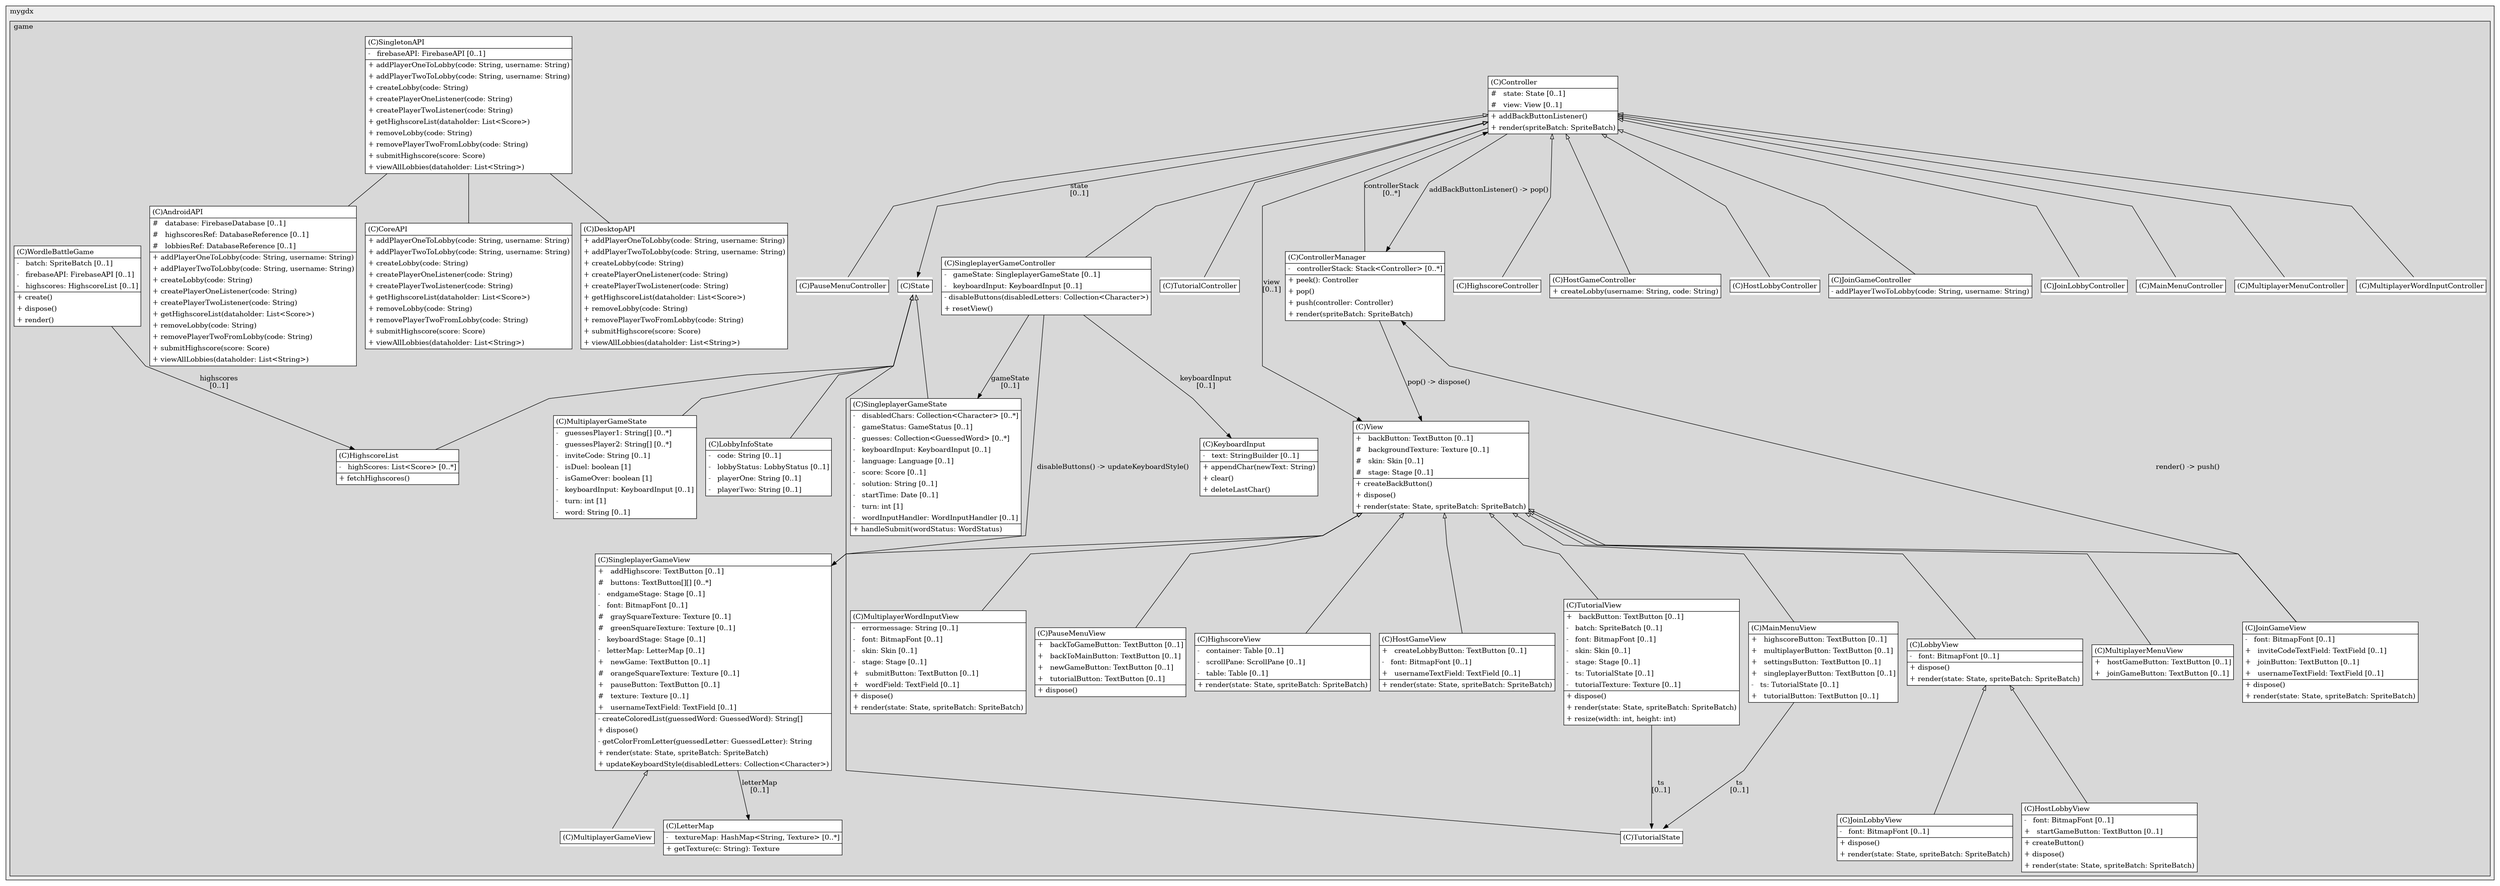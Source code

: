 @startuml

/' diagram meta data start
config=StructureConfiguration;
{
  "projectClassification": {
    "searchMode": "OpenProject", // OpenProject, AllProjects
    "includedProjects": "",
    "pathEndKeywords": "*.impl",
    "isClientPath": "",
    "isClientName": "",
    "isTestPath": "",
    "isTestName": "",
    "isMappingPath": "",
    "isMappingName": "",
    "isDataAccessPath": "",
    "isDataAccessName": "",
    "isDataStructurePath": "",
    "isDataStructureName": "",
    "isInterfaceStructuresPath": "",
    "isInterfaceStructuresName": "",
    "isEntryPointPath": "",
    "isEntryPointName": "",
    "treatFinalFieldsAsMandatory": false
  },
  "graphRestriction": {
    "classPackageExcludeFilter": "",
    "classPackageIncludeFilter": "",
    "classNameExcludeFilter": "",
    "classNameIncludeFilter": "",
    "methodNameExcludeFilter": "",
    "methodNameIncludeFilter": "",
    "removeByInheritance": "", // inheritance/annotation based filtering is done in a second step
    "removeByAnnotation": "",
    "removeByClassPackage": "", // cleanup the graph after inheritance/annotation based filtering is done
    "removeByClassName": "",
    "cutMappings": false,
    "cutEnum": true,
    "cutTests": true,
    "cutClient": true,
    "cutDataAccess": false,
    "cutInterfaceStructures": false,
    "cutDataStructures": false,
    "cutGetterAndSetter": true,
    "cutConstructors": true
  },
  "graphTraversal": {
    "forwardDepth": 6,
    "backwardDepth": 6,
    "classPackageExcludeFilter": "",
    "classPackageIncludeFilter": "",
    "classNameExcludeFilter": "",
    "classNameIncludeFilter": "",
    "methodNameExcludeFilter": "",
    "methodNameIncludeFilter": "",
    "hideMappings": false,
    "hideDataStructures": false,
    "hidePrivateMethods": true,
    "hideInterfaceCalls": true, // indirection: implementation -> interface (is hidden) -> implementation
    "onlyShowApplicationEntryPoints": false, // root node is included
    "useMethodCallsForStructureDiagram": "ForwardOnly" // ForwardOnly, BothDirections, No
  },
  "details": {
    "aggregation": "GroupByClass", // ByClass, GroupByClass, None
    "showClassGenericTypes": true,
    "showMethods": true,
    "showMethodParameterNames": true,
    "showMethodParameterTypes": true,
    "showMethodReturnType": true,
    "showPackageLevels": 2,
    "showDetailedClassStructure": true
  },
  "rootClass": "com.mygdx.game.WordleBattleGame",
  "extensionCallbackMethod": "" // qualified.class.name#methodName - signature: public static String method(String)
}
diagram meta data end '/



digraph g {
    rankdir="TB"
    splines=polyline
    

'nodes 
subgraph cluster_104370703 { 
   	label=mygdx
	labeljust=l
	fillcolor="#ececec"
	style=filled
   
   subgraph cluster_1554244721 { 
   	label=game
	labeljust=l
	fillcolor="#d8d8d8"
	style=filled
   
   AndroidAPI670316286[
	label=<<TABLE BORDER="1" CELLBORDER="0" CELLPADDING="4" CELLSPACING="0">
<TR><TD ALIGN="LEFT" >(C)AndroidAPI</TD></TR>
<HR/>
<TR><TD ALIGN="LEFT" >#   database: FirebaseDatabase [0..1]</TD></TR>
<TR><TD ALIGN="LEFT" >#   highscoresRef: DatabaseReference [0..1]</TD></TR>
<TR><TD ALIGN="LEFT" >#   lobbiesRef: DatabaseReference [0..1]</TD></TR>
<HR/>
<TR><TD ALIGN="LEFT" >+ addPlayerOneToLobby(code: String, username: String)</TD></TR>
<TR><TD ALIGN="LEFT" >+ addPlayerTwoToLobby(code: String, username: String)</TD></TR>
<TR><TD ALIGN="LEFT" >+ createLobby(code: String)</TD></TR>
<TR><TD ALIGN="LEFT" >+ createPlayerOneListener(code: String)</TD></TR>
<TR><TD ALIGN="LEFT" >+ createPlayerTwoListener(code: String)</TD></TR>
<TR><TD ALIGN="LEFT" >+ getHighscoreList(dataholder: List&lt;Score&gt;)</TD></TR>
<TR><TD ALIGN="LEFT" >+ removeLobby(code: String)</TD></TR>
<TR><TD ALIGN="LEFT" >+ removePlayerTwoFromLobby(code: String)</TD></TR>
<TR><TD ALIGN="LEFT" >+ submitHighscore(score: Score)</TD></TR>
<TR><TD ALIGN="LEFT" >+ viewAllLobbies(dataholder: List&lt;String&gt;)</TD></TR>
</TABLE>>
	style=filled
	margin=0
	shape=plaintext
	fillcolor="#FFFFFF"
];

Controller432447628[
	label=<<TABLE BORDER="1" CELLBORDER="0" CELLPADDING="4" CELLSPACING="0">
<TR><TD ALIGN="LEFT" >(C)Controller</TD></TR>
<HR/>
<TR><TD ALIGN="LEFT" >#   state: State [0..1]</TD></TR>
<TR><TD ALIGN="LEFT" >#   view: View [0..1]</TD></TR>
<HR/>
<TR><TD ALIGN="LEFT" >+ addBackButtonListener()</TD></TR>
<TR><TD ALIGN="LEFT" >+ render(spriteBatch: SpriteBatch)</TD></TR>
</TABLE>>
	style=filled
	margin=0
	shape=plaintext
	fillcolor="#FFFFFF"
];

ControllerManager432447628[
	label=<<TABLE BORDER="1" CELLBORDER="0" CELLPADDING="4" CELLSPACING="0">
<TR><TD ALIGN="LEFT" >(C)ControllerManager</TD></TR>
<HR/>
<TR><TD ALIGN="LEFT" >-   controllerStack: Stack&lt;Controller&gt; [0..*]</TD></TR>
<HR/>
<TR><TD ALIGN="LEFT" >+ peek(): Controller</TD></TR>
<TR><TD ALIGN="LEFT" >+ pop()</TD></TR>
<TR><TD ALIGN="LEFT" >+ push(controller: Controller)</TD></TR>
<TR><TD ALIGN="LEFT" >+ render(spriteBatch: SpriteBatch)</TD></TR>
</TABLE>>
	style=filled
	margin=0
	shape=plaintext
	fillcolor="#FFFFFF"
];

CoreAPI1030395847[
	label=<<TABLE BORDER="1" CELLBORDER="0" CELLPADDING="4" CELLSPACING="0">
<TR><TD ALIGN="LEFT" >(C)CoreAPI</TD></TR>
<HR/>
<TR><TD ALIGN="LEFT" >+ addPlayerOneToLobby(code: String, username: String)</TD></TR>
<TR><TD ALIGN="LEFT" >+ addPlayerTwoToLobby(code: String, username: String)</TD></TR>
<TR><TD ALIGN="LEFT" >+ createLobby(code: String)</TD></TR>
<TR><TD ALIGN="LEFT" >+ createPlayerOneListener(code: String)</TD></TR>
<TR><TD ALIGN="LEFT" >+ createPlayerTwoListener(code: String)</TD></TR>
<TR><TD ALIGN="LEFT" >+ getHighscoreList(dataholder: List&lt;Score&gt;)</TD></TR>
<TR><TD ALIGN="LEFT" >+ removeLobby(code: String)</TD></TR>
<TR><TD ALIGN="LEFT" >+ removePlayerTwoFromLobby(code: String)</TD></TR>
<TR><TD ALIGN="LEFT" >+ submitHighscore(score: Score)</TD></TR>
<TR><TD ALIGN="LEFT" >+ viewAllLobbies(dataholder: List&lt;String&gt;)</TD></TR>
</TABLE>>
	style=filled
	margin=0
	shape=plaintext
	fillcolor="#FFFFFF"
];

DesktopAPI670316286[
	label=<<TABLE BORDER="1" CELLBORDER="0" CELLPADDING="4" CELLSPACING="0">
<TR><TD ALIGN="LEFT" >(C)DesktopAPI</TD></TR>
<HR/>
<TR><TD ALIGN="LEFT" >+ addPlayerOneToLobby(code: String, username: String)</TD></TR>
<TR><TD ALIGN="LEFT" >+ addPlayerTwoToLobby(code: String, username: String)</TD></TR>
<TR><TD ALIGN="LEFT" >+ createLobby(code: String)</TD></TR>
<TR><TD ALIGN="LEFT" >+ createPlayerOneListener(code: String)</TD></TR>
<TR><TD ALIGN="LEFT" >+ createPlayerTwoListener(code: String)</TD></TR>
<TR><TD ALIGN="LEFT" >+ getHighscoreList(dataholder: List&lt;Score&gt;)</TD></TR>
<TR><TD ALIGN="LEFT" >+ removeLobby(code: String)</TD></TR>
<TR><TD ALIGN="LEFT" >+ removePlayerTwoFromLobby(code: String)</TD></TR>
<TR><TD ALIGN="LEFT" >+ submitHighscore(score: Score)</TD></TR>
<TR><TD ALIGN="LEFT" >+ viewAllLobbies(dataholder: List&lt;String&gt;)</TD></TR>
</TABLE>>
	style=filled
	margin=0
	shape=plaintext
	fillcolor="#FFFFFF"
];

HighscoreController432447628[
	label=<<TABLE BORDER="1" CELLBORDER="0" CELLPADDING="4" CELLSPACING="0">
<TR><TD ALIGN="LEFT" >(C)HighscoreController</TD></TR>
</TABLE>>
	style=filled
	margin=0
	shape=plaintext
	fillcolor="#FFFFFF"
];

HighscoreList416751291[
	label=<<TABLE BORDER="1" CELLBORDER="0" CELLPADDING="4" CELLSPACING="0">
<TR><TD ALIGN="LEFT" >(C)HighscoreList</TD></TR>
<HR/>
<TR><TD ALIGN="LEFT" >-   highScores: List&lt;Score&gt; [0..*]</TD></TR>
<HR/>
<TR><TD ALIGN="LEFT" >+ fetchHighscores()</TD></TR>
</TABLE>>
	style=filled
	margin=0
	shape=plaintext
	fillcolor="#FFFFFF"
];

HighscoreView1972638827[
	label=<<TABLE BORDER="1" CELLBORDER="0" CELLPADDING="4" CELLSPACING="0">
<TR><TD ALIGN="LEFT" >(C)HighscoreView</TD></TR>
<HR/>
<TR><TD ALIGN="LEFT" >-   container: Table [0..1]</TD></TR>
<TR><TD ALIGN="LEFT" >-   scrollPane: ScrollPane [0..1]</TD></TR>
<TR><TD ALIGN="LEFT" >-   table: Table [0..1]</TD></TR>
<HR/>
<TR><TD ALIGN="LEFT" >+ render(state: State, spriteBatch: SpriteBatch)</TD></TR>
</TABLE>>
	style=filled
	margin=0
	shape=plaintext
	fillcolor="#FFFFFF"
];

HostGameController2012137208[
	label=<<TABLE BORDER="1" CELLBORDER="0" CELLPADDING="4" CELLSPACING="0">
<TR><TD ALIGN="LEFT" >(C)HostGameController</TD></TR>
<HR/>
<TR><TD ALIGN="LEFT" >+ createLobby(username: String, code: String)</TD></TR>
</TABLE>>
	style=filled
	margin=0
	shape=plaintext
	fillcolor="#FFFFFF"
];

HostGameView560542591[
	label=<<TABLE BORDER="1" CELLBORDER="0" CELLPADDING="4" CELLSPACING="0">
<TR><TD ALIGN="LEFT" >(C)HostGameView</TD></TR>
<HR/>
<TR><TD ALIGN="LEFT" >+   createLobbyButton: TextButton [0..1]</TD></TR>
<TR><TD ALIGN="LEFT" >-   font: BitmapFont [0..1]</TD></TR>
<TR><TD ALIGN="LEFT" >+   usernameTextField: TextField [0..1]</TD></TR>
<HR/>
<TR><TD ALIGN="LEFT" >+ render(state: State, spriteBatch: SpriteBatch)</TD></TR>
</TABLE>>
	style=filled
	margin=0
	shape=plaintext
	fillcolor="#FFFFFF"
];

HostLobbyController2012137208[
	label=<<TABLE BORDER="1" CELLBORDER="0" CELLPADDING="4" CELLSPACING="0">
<TR><TD ALIGN="LEFT" >(C)HostLobbyController</TD></TR>
</TABLE>>
	style=filled
	margin=0
	shape=plaintext
	fillcolor="#FFFFFF"
];

HostLobbyView560542591[
	label=<<TABLE BORDER="1" CELLBORDER="0" CELLPADDING="4" CELLSPACING="0">
<TR><TD ALIGN="LEFT" >(C)HostLobbyView</TD></TR>
<HR/>
<TR><TD ALIGN="LEFT" >-   font: BitmapFont [0..1]</TD></TR>
<TR><TD ALIGN="LEFT" >+   startGameButton: TextButton [0..1]</TD></TR>
<HR/>
<TR><TD ALIGN="LEFT" >+ createButton()</TD></TR>
<TR><TD ALIGN="LEFT" >+ dispose()</TD></TR>
<TR><TD ALIGN="LEFT" >+ render(state: State, spriteBatch: SpriteBatch)</TD></TR>
</TABLE>>
	style=filled
	margin=0
	shape=plaintext
	fillcolor="#FFFFFF"
];

JoinGameController2012137208[
	label=<<TABLE BORDER="1" CELLBORDER="0" CELLPADDING="4" CELLSPACING="0">
<TR><TD ALIGN="LEFT" >(C)JoinGameController</TD></TR>
<HR/>
<TR><TD ALIGN="LEFT" >- addPlayerTwoToLobby(code: String, username: String)</TD></TR>
</TABLE>>
	style=filled
	margin=0
	shape=plaintext
	fillcolor="#FFFFFF"
];

JoinGameView560542591[
	label=<<TABLE BORDER="1" CELLBORDER="0" CELLPADDING="4" CELLSPACING="0">
<TR><TD ALIGN="LEFT" >(C)JoinGameView</TD></TR>
<HR/>
<TR><TD ALIGN="LEFT" >-   font: BitmapFont [0..1]</TD></TR>
<TR><TD ALIGN="LEFT" >+   inviteCodeTextField: TextField [0..1]</TD></TR>
<TR><TD ALIGN="LEFT" >+   joinButton: TextButton [0..1]</TD></TR>
<TR><TD ALIGN="LEFT" >+   usernameTextField: TextField [0..1]</TD></TR>
<HR/>
<TR><TD ALIGN="LEFT" >+ dispose()</TD></TR>
<TR><TD ALIGN="LEFT" >+ render(state: State, spriteBatch: SpriteBatch)</TD></TR>
</TABLE>>
	style=filled
	margin=0
	shape=plaintext
	fillcolor="#FFFFFF"
];

JoinLobbyController2012137208[
	label=<<TABLE BORDER="1" CELLBORDER="0" CELLPADDING="4" CELLSPACING="0">
<TR><TD ALIGN="LEFT" >(C)JoinLobbyController</TD></TR>
</TABLE>>
	style=filled
	margin=0
	shape=plaintext
	fillcolor="#FFFFFF"
];

JoinLobbyView560542591[
	label=<<TABLE BORDER="1" CELLBORDER="0" CELLPADDING="4" CELLSPACING="0">
<TR><TD ALIGN="LEFT" >(C)JoinLobbyView</TD></TR>
<HR/>
<TR><TD ALIGN="LEFT" >-   font: BitmapFont [0..1]</TD></TR>
<HR/>
<TR><TD ALIGN="LEFT" >+ dispose()</TD></TR>
<TR><TD ALIGN="LEFT" >+ render(state: State, spriteBatch: SpriteBatch)</TD></TR>
</TABLE>>
	style=filled
	margin=0
	shape=plaintext
	fillcolor="#FFFFFF"
];

KeyboardInput1654971861[
	label=<<TABLE BORDER="1" CELLBORDER="0" CELLPADDING="4" CELLSPACING="0">
<TR><TD ALIGN="LEFT" >(C)KeyboardInput</TD></TR>
<HR/>
<TR><TD ALIGN="LEFT" >-   text: StringBuilder [0..1]</TD></TR>
<HR/>
<TR><TD ALIGN="LEFT" >+ appendChar(newText: String)</TD></TR>
<TR><TD ALIGN="LEFT" >+ clear()</TD></TR>
<TR><TD ALIGN="LEFT" >+ deleteLastChar()</TD></TR>
</TABLE>>
	style=filled
	margin=0
	shape=plaintext
	fillcolor="#FFFFFF"
];

LetterMap1146161228[
	label=<<TABLE BORDER="1" CELLBORDER="0" CELLPADDING="4" CELLSPACING="0">
<TR><TD ALIGN="LEFT" >(C)LetterMap</TD></TR>
<HR/>
<TR><TD ALIGN="LEFT" >-   textureMap: HashMap&lt;String, Texture&gt; [0..*]</TD></TR>
<HR/>
<TR><TD ALIGN="LEFT" >+ getTexture(c: String): Texture</TD></TR>
</TABLE>>
	style=filled
	margin=0
	shape=plaintext
	fillcolor="#FFFFFF"
];

LobbyInfoState653830333[
	label=<<TABLE BORDER="1" CELLBORDER="0" CELLPADDING="4" CELLSPACING="0">
<TR><TD ALIGN="LEFT" >(C)LobbyInfoState</TD></TR>
<HR/>
<TR><TD ALIGN="LEFT" >-   code: String [0..1]</TD></TR>
<TR><TD ALIGN="LEFT" >-   lobbyStatus: LobbyStatus [0..1]</TD></TR>
<TR><TD ALIGN="LEFT" >-   playerOne: String [0..1]</TD></TR>
<TR><TD ALIGN="LEFT" >-   playerTwo: String [0..1]</TD></TR>
</TABLE>>
	style=filled
	margin=0
	shape=plaintext
	fillcolor="#FFFFFF"
];

LobbyView560542591[
	label=<<TABLE BORDER="1" CELLBORDER="0" CELLPADDING="4" CELLSPACING="0">
<TR><TD ALIGN="LEFT" >(C)LobbyView</TD></TR>
<HR/>
<TR><TD ALIGN="LEFT" >-   font: BitmapFont [0..1]</TD></TR>
<HR/>
<TR><TD ALIGN="LEFT" >+ dispose()</TD></TR>
<TR><TD ALIGN="LEFT" >+ render(state: State, spriteBatch: SpriteBatch)</TD></TR>
</TABLE>>
	style=filled
	margin=0
	shape=plaintext
	fillcolor="#FFFFFF"
];

MainMenuController432447628[
	label=<<TABLE BORDER="1" CELLBORDER="0" CELLPADDING="4" CELLSPACING="0">
<TR><TD ALIGN="LEFT" >(C)MainMenuController</TD></TR>
</TABLE>>
	style=filled
	margin=0
	shape=plaintext
	fillcolor="#FFFFFF"
];

MainMenuView1972638827[
	label=<<TABLE BORDER="1" CELLBORDER="0" CELLPADDING="4" CELLSPACING="0">
<TR><TD ALIGN="LEFT" >(C)MainMenuView</TD></TR>
<HR/>
<TR><TD ALIGN="LEFT" >+   highscoreButton: TextButton [0..1]</TD></TR>
<TR><TD ALIGN="LEFT" >+   multiplayerButton: TextButton [0..1]</TD></TR>
<TR><TD ALIGN="LEFT" >+   settingsButton: TextButton [0..1]</TD></TR>
<TR><TD ALIGN="LEFT" >+   singleplayerButton: TextButton [0..1]</TD></TR>
<TR><TD ALIGN="LEFT" >-   ts: TutorialState [0..1]</TD></TR>
<TR><TD ALIGN="LEFT" >+   tutorialButton: TextButton [0..1]</TD></TR>
</TABLE>>
	style=filled
	margin=0
	shape=plaintext
	fillcolor="#FFFFFF"
];

MultiplayerGameState653830333[
	label=<<TABLE BORDER="1" CELLBORDER="0" CELLPADDING="4" CELLSPACING="0">
<TR><TD ALIGN="LEFT" >(C)MultiplayerGameState</TD></TR>
<HR/>
<TR><TD ALIGN="LEFT" >-   guessesPlayer1: String[] [0..*]</TD></TR>
<TR><TD ALIGN="LEFT" >-   guessesPlayer2: String[] [0..*]</TD></TR>
<TR><TD ALIGN="LEFT" >-   inviteCode: String [0..1]</TD></TR>
<TR><TD ALIGN="LEFT" >-   isDuel: boolean [1]</TD></TR>
<TR><TD ALIGN="LEFT" >-   isGameOver: boolean [1]</TD></TR>
<TR><TD ALIGN="LEFT" >-   keyboardInput: KeyboardInput [0..1]</TD></TR>
<TR><TD ALIGN="LEFT" >-   turn: int [1]</TD></TR>
<TR><TD ALIGN="LEFT" >-   word: String [0..1]</TD></TR>
</TABLE>>
	style=filled
	margin=0
	shape=plaintext
	fillcolor="#FFFFFF"
];

MultiplayerGameView560542591[
	label=<<TABLE BORDER="1" CELLBORDER="0" CELLPADDING="4" CELLSPACING="0">
<TR><TD ALIGN="LEFT" >(C)MultiplayerGameView</TD></TR>
</TABLE>>
	style=filled
	margin=0
	shape=plaintext
	fillcolor="#FFFFFF"
];

MultiplayerMenuController2012137208[
	label=<<TABLE BORDER="1" CELLBORDER="0" CELLPADDING="4" CELLSPACING="0">
<TR><TD ALIGN="LEFT" >(C)MultiplayerMenuController</TD></TR>
</TABLE>>
	style=filled
	margin=0
	shape=plaintext
	fillcolor="#FFFFFF"
];

MultiplayerMenuView560542591[
	label=<<TABLE BORDER="1" CELLBORDER="0" CELLPADDING="4" CELLSPACING="0">
<TR><TD ALIGN="LEFT" >(C)MultiplayerMenuView</TD></TR>
<HR/>
<TR><TD ALIGN="LEFT" >+   hostGameButton: TextButton [0..1]</TD></TR>
<TR><TD ALIGN="LEFT" >+   joinGameButton: TextButton [0..1]</TD></TR>
</TABLE>>
	style=filled
	margin=0
	shape=plaintext
	fillcolor="#FFFFFF"
];

MultiplayerWordInputController2012137208[
	label=<<TABLE BORDER="1" CELLBORDER="0" CELLPADDING="4" CELLSPACING="0">
<TR><TD ALIGN="LEFT" >(C)MultiplayerWordInputController</TD></TR>
</TABLE>>
	style=filled
	margin=0
	shape=plaintext
	fillcolor="#FFFFFF"
];

MultiplayerWordInputView560542591[
	label=<<TABLE BORDER="1" CELLBORDER="0" CELLPADDING="4" CELLSPACING="0">
<TR><TD ALIGN="LEFT" >(C)MultiplayerWordInputView</TD></TR>
<HR/>
<TR><TD ALIGN="LEFT" >-   errormessage: String [0..1]</TD></TR>
<TR><TD ALIGN="LEFT" >-   font: BitmapFont [0..1]</TD></TR>
<TR><TD ALIGN="LEFT" >-   skin: Skin [0..1]</TD></TR>
<TR><TD ALIGN="LEFT" >-   stage: Stage [0..1]</TD></TR>
<TR><TD ALIGN="LEFT" >+   submitButton: TextButton [0..1]</TD></TR>
<TR><TD ALIGN="LEFT" >+   wordField: TextField [0..1]</TD></TR>
<HR/>
<TR><TD ALIGN="LEFT" >+ dispose()</TD></TR>
<TR><TD ALIGN="LEFT" >+ render(state: State, spriteBatch: SpriteBatch)</TD></TR>
</TABLE>>
	style=filled
	margin=0
	shape=plaintext
	fillcolor="#FFFFFF"
];

PauseMenuController432447628[
	label=<<TABLE BORDER="1" CELLBORDER="0" CELLPADDING="4" CELLSPACING="0">
<TR><TD ALIGN="LEFT" >(C)PauseMenuController</TD></TR>
</TABLE>>
	style=filled
	margin=0
	shape=plaintext
	fillcolor="#FFFFFF"
];

PauseMenuView1972638827[
	label=<<TABLE BORDER="1" CELLBORDER="0" CELLPADDING="4" CELLSPACING="0">
<TR><TD ALIGN="LEFT" >(C)PauseMenuView</TD></TR>
<HR/>
<TR><TD ALIGN="LEFT" >+   backToGameButton: TextButton [0..1]</TD></TR>
<TR><TD ALIGN="LEFT" >+   backToMainButton: TextButton [0..1]</TD></TR>
<TR><TD ALIGN="LEFT" >+   newGameButton: TextButton [0..1]</TD></TR>
<TR><TD ALIGN="LEFT" >+   tutorialButton: TextButton [0..1]</TD></TR>
<HR/>
<TR><TD ALIGN="LEFT" >+ dispose()</TD></TR>
</TABLE>>
	style=filled
	margin=0
	shape=plaintext
	fillcolor="#FFFFFF"
];

SingleplayerGameController432447628[
	label=<<TABLE BORDER="1" CELLBORDER="0" CELLPADDING="4" CELLSPACING="0">
<TR><TD ALIGN="LEFT" >(C)SingleplayerGameController</TD></TR>
<HR/>
<TR><TD ALIGN="LEFT" >-   gameState: SingleplayerGameState [0..1]</TD></TR>
<TR><TD ALIGN="LEFT" >-   keyboardInput: KeyboardInput [0..1]</TD></TR>
<HR/>
<TR><TD ALIGN="LEFT" >- disableButtons(disabledLetters: Collection&lt;Character&gt;)</TD></TR>
<TR><TD ALIGN="LEFT" >+ resetView()</TD></TR>
</TABLE>>
	style=filled
	margin=0
	shape=plaintext
	fillcolor="#FFFFFF"
];

SingleplayerGameState55904599[
	label=<<TABLE BORDER="1" CELLBORDER="0" CELLPADDING="4" CELLSPACING="0">
<TR><TD ALIGN="LEFT" >(C)SingleplayerGameState</TD></TR>
<HR/>
<TR><TD ALIGN="LEFT" >-   disabledChars: Collection&lt;Character&gt; [0..*]</TD></TR>
<TR><TD ALIGN="LEFT" >-   gameStatus: GameStatus [0..1]</TD></TR>
<TR><TD ALIGN="LEFT" >-   guesses: Collection&lt;GuessedWord&gt; [0..*]</TD></TR>
<TR><TD ALIGN="LEFT" >-   keyboardInput: KeyboardInput [0..1]</TD></TR>
<TR><TD ALIGN="LEFT" >-   language: Language [0..1]</TD></TR>
<TR><TD ALIGN="LEFT" >-   score: Score [0..1]</TD></TR>
<TR><TD ALIGN="LEFT" >-   solution: String [0..1]</TD></TR>
<TR><TD ALIGN="LEFT" >-   startTime: Date [0..1]</TD></TR>
<TR><TD ALIGN="LEFT" >-   turn: int [1]</TD></TR>
<TR><TD ALIGN="LEFT" >-   wordInputHandler: WordInputHandler [0..1]</TD></TR>
<HR/>
<TR><TD ALIGN="LEFT" >+ handleSubmit(wordStatus: WordStatus)</TD></TR>
</TABLE>>
	style=filled
	margin=0
	shape=plaintext
	fillcolor="#FFFFFF"
];

SingleplayerGameView1972638827[
	label=<<TABLE BORDER="1" CELLBORDER="0" CELLPADDING="4" CELLSPACING="0">
<TR><TD ALIGN="LEFT" >(C)SingleplayerGameView</TD></TR>
<HR/>
<TR><TD ALIGN="LEFT" >+   addHighscore: TextButton [0..1]</TD></TR>
<TR><TD ALIGN="LEFT" >#   buttons: TextButton[][] [0..*]</TD></TR>
<TR><TD ALIGN="LEFT" >-   endgameStage: Stage [0..1]</TD></TR>
<TR><TD ALIGN="LEFT" >-   font: BitmapFont [0..1]</TD></TR>
<TR><TD ALIGN="LEFT" >#   graySquareTexture: Texture [0..1]</TD></TR>
<TR><TD ALIGN="LEFT" >#   greenSquareTexture: Texture [0..1]</TD></TR>
<TR><TD ALIGN="LEFT" >-   keyboardStage: Stage [0..1]</TD></TR>
<TR><TD ALIGN="LEFT" >-   letterMap: LetterMap [0..1]</TD></TR>
<TR><TD ALIGN="LEFT" >+   newGame: TextButton [0..1]</TD></TR>
<TR><TD ALIGN="LEFT" >#   orangeSquareTexture: Texture [0..1]</TD></TR>
<TR><TD ALIGN="LEFT" >+   pauseButton: TextButton [0..1]</TD></TR>
<TR><TD ALIGN="LEFT" >#   texture: Texture [0..1]</TD></TR>
<TR><TD ALIGN="LEFT" >+   usernameTextField: TextField [0..1]</TD></TR>
<HR/>
<TR><TD ALIGN="LEFT" >- createColoredList(guessedWord: GuessedWord): String[]</TD></TR>
<TR><TD ALIGN="LEFT" >+ dispose()</TD></TR>
<TR><TD ALIGN="LEFT" >- getColorFromLetter(guessedLetter: GuessedLetter): String</TD></TR>
<TR><TD ALIGN="LEFT" >+ render(state: State, spriteBatch: SpriteBatch)</TD></TR>
<TR><TD ALIGN="LEFT" >+ updateKeyboardStyle(disabledLetters: Collection&lt;Character&gt;)</TD></TR>
</TABLE>>
	style=filled
	margin=0
	shape=plaintext
	fillcolor="#FFFFFF"
];

SingletonAPI1030395847[
	label=<<TABLE BORDER="1" CELLBORDER="0" CELLPADDING="4" CELLSPACING="0">
<TR><TD ALIGN="LEFT" >(C)SingletonAPI</TD></TR>
<HR/>
<TR><TD ALIGN="LEFT" >-   firebaseAPI: FirebaseAPI [0..1]</TD></TR>
<HR/>
<TR><TD ALIGN="LEFT" >+ addPlayerOneToLobby(code: String, username: String)</TD></TR>
<TR><TD ALIGN="LEFT" >+ addPlayerTwoToLobby(code: String, username: String)</TD></TR>
<TR><TD ALIGN="LEFT" >+ createLobby(code: String)</TD></TR>
<TR><TD ALIGN="LEFT" >+ createPlayerOneListener(code: String)</TD></TR>
<TR><TD ALIGN="LEFT" >+ createPlayerTwoListener(code: String)</TD></TR>
<TR><TD ALIGN="LEFT" >+ getHighscoreList(dataholder: List&lt;Score&gt;)</TD></TR>
<TR><TD ALIGN="LEFT" >+ removeLobby(code: String)</TD></TR>
<TR><TD ALIGN="LEFT" >+ removePlayerTwoFromLobby(code: String)</TD></TR>
<TR><TD ALIGN="LEFT" >+ submitHighscore(score: Score)</TD></TR>
<TR><TD ALIGN="LEFT" >+ viewAllLobbies(dataholder: List&lt;String&gt;)</TD></TR>
</TABLE>>
	style=filled
	margin=0
	shape=plaintext
	fillcolor="#FFFFFF"
];

State55904599[
	label=<<TABLE BORDER="1" CELLBORDER="0" CELLPADDING="4" CELLSPACING="0">
<TR><TD ALIGN="LEFT" >(C)State</TD></TR>
</TABLE>>
	style=filled
	margin=0
	shape=plaintext
	fillcolor="#FFFFFF"
];

TutorialController432447628[
	label=<<TABLE BORDER="1" CELLBORDER="0" CELLPADDING="4" CELLSPACING="0">
<TR><TD ALIGN="LEFT" >(C)TutorialController</TD></TR>
</TABLE>>
	style=filled
	margin=0
	shape=plaintext
	fillcolor="#FFFFFF"
];

TutorialState55904599[
	label=<<TABLE BORDER="1" CELLBORDER="0" CELLPADDING="4" CELLSPACING="0">
<TR><TD ALIGN="LEFT" >(C)TutorialState</TD></TR>
</TABLE>>
	style=filled
	margin=0
	shape=plaintext
	fillcolor="#FFFFFF"
];

TutorialView1972638827[
	label=<<TABLE BORDER="1" CELLBORDER="0" CELLPADDING="4" CELLSPACING="0">
<TR><TD ALIGN="LEFT" >(C)TutorialView</TD></TR>
<HR/>
<TR><TD ALIGN="LEFT" >+   backButton: TextButton [0..1]</TD></TR>
<TR><TD ALIGN="LEFT" >-   batch: SpriteBatch [0..1]</TD></TR>
<TR><TD ALIGN="LEFT" >-   font: BitmapFont [0..1]</TD></TR>
<TR><TD ALIGN="LEFT" >-   skin: Skin [0..1]</TD></TR>
<TR><TD ALIGN="LEFT" >-   stage: Stage [0..1]</TD></TR>
<TR><TD ALIGN="LEFT" >-   ts: TutorialState [0..1]</TD></TR>
<TR><TD ALIGN="LEFT" >-   tutorialTexture: Texture [0..1]</TD></TR>
<HR/>
<TR><TD ALIGN="LEFT" >+ dispose()</TD></TR>
<TR><TD ALIGN="LEFT" >+ render(state: State, spriteBatch: SpriteBatch)</TD></TR>
<TR><TD ALIGN="LEFT" >+ resize(width: int, height: int)</TD></TR>
</TABLE>>
	style=filled
	margin=0
	shape=plaintext
	fillcolor="#FFFFFF"
];

View1972638827[
	label=<<TABLE BORDER="1" CELLBORDER="0" CELLPADDING="4" CELLSPACING="0">
<TR><TD ALIGN="LEFT" >(C)View</TD></TR>
<HR/>
<TR><TD ALIGN="LEFT" >+   backButton: TextButton [0..1]</TD></TR>
<TR><TD ALIGN="LEFT" >#   backgroundTexture: Texture [0..1]</TD></TR>
<TR><TD ALIGN="LEFT" >#   skin: Skin [0..1]</TD></TR>
<TR><TD ALIGN="LEFT" >#   stage: Stage [0..1]</TD></TR>
<HR/>
<TR><TD ALIGN="LEFT" >+ createBackButton()</TD></TR>
<TR><TD ALIGN="LEFT" >+ dispose()</TD></TR>
<TR><TD ALIGN="LEFT" >+ render(state: State, spriteBatch: SpriteBatch)</TD></TR>
</TABLE>>
	style=filled
	margin=0
	shape=plaintext
	fillcolor="#FFFFFF"
];

WordleBattleGame670316286[
	label=<<TABLE BORDER="1" CELLBORDER="0" CELLPADDING="4" CELLSPACING="0">
<TR><TD ALIGN="LEFT" >(C)WordleBattleGame</TD></TR>
<HR/>
<TR><TD ALIGN="LEFT" >-   batch: SpriteBatch [0..1]</TD></TR>
<TR><TD ALIGN="LEFT" >-   firebaseAPI: FirebaseAPI [0..1]</TD></TR>
<TR><TD ALIGN="LEFT" >-   highscores: HighscoreList [0..1]</TD></TR>
<HR/>
<TR><TD ALIGN="LEFT" >+ create()</TD></TR>
<TR><TD ALIGN="LEFT" >+ dispose()</TD></TR>
<TR><TD ALIGN="LEFT" >+ render()</TD></TR>
</TABLE>>
	style=filled
	margin=0
	shape=plaintext
	fillcolor="#FFFFFF"
];
} 
} 

'edges    
Controller432447628 -> ControllerManager432447628[label="addBackButtonListener() -> pop()"];
Controller432447628 -> HighscoreController432447628[arrowhead=none, arrowtail=empty, dir=both];
Controller432447628 -> HostGameController2012137208[arrowhead=none, arrowtail=empty, dir=both];
Controller432447628 -> HostLobbyController2012137208[arrowhead=none, arrowtail=empty, dir=both];
Controller432447628 -> JoinGameController2012137208[arrowhead=none, arrowtail=empty, dir=both];
Controller432447628 -> JoinLobbyController2012137208[arrowhead=none, arrowtail=empty, dir=both];
Controller432447628 -> MainMenuController432447628[arrowhead=none, arrowtail=empty, dir=both];
Controller432447628 -> MultiplayerMenuController2012137208[arrowhead=none, arrowtail=empty, dir=both];
Controller432447628 -> MultiplayerWordInputController2012137208[arrowhead=none, arrowtail=empty, dir=both];
Controller432447628 -> PauseMenuController432447628[arrowhead=none, arrowtail=empty, dir=both];
Controller432447628 -> SingleplayerGameController432447628[arrowhead=none, arrowtail=empty, dir=both];
Controller432447628 -> State55904599[label="state
[0..1]"];
Controller432447628 -> TutorialController432447628[arrowhead=none, arrowtail=empty, dir=both];
Controller432447628 -> View1972638827[label="view
[0..1]"];
ControllerManager432447628 -> Controller432447628[label="controllerStack
[0..*]"];
ControllerManager432447628 -> View1972638827[label="pop() -> dispose()"];
JoinGameView560542591 -> ControllerManager432447628[label="render() -> push()"];
LobbyView560542591 -> HostLobbyView560542591[arrowhead=none, arrowtail=empty, dir=both];
LobbyView560542591 -> JoinLobbyView560542591[arrowhead=none, arrowtail=empty, dir=both];
MainMenuView1972638827 -> TutorialState55904599[label="ts
[0..1]"];
SingleplayerGameController432447628 -> KeyboardInput1654971861[label="keyboardInput
[0..1]"];
SingleplayerGameController432447628 -> SingleplayerGameState55904599[label="gameState
[0..1]"];
SingleplayerGameController432447628 -> SingleplayerGameView1972638827[label="disableButtons() -> updateKeyboardStyle()"];
SingleplayerGameView1972638827 -> LetterMap1146161228[label="letterMap
[0..1]"];
SingleplayerGameView1972638827 -> MultiplayerGameView560542591[arrowhead=none, arrowtail=empty, dir=both];
SingletonAPI1030395847 -> AndroidAPI670316286[arrowhead=none];
SingletonAPI1030395847 -> CoreAPI1030395847[arrowhead=none];
SingletonAPI1030395847 -> DesktopAPI670316286[arrowhead=none];
State55904599 -> HighscoreList416751291[arrowhead=none, arrowtail=empty, dir=both];
State55904599 -> LobbyInfoState653830333[arrowhead=none, arrowtail=empty, dir=both];
State55904599 -> MultiplayerGameState653830333[arrowhead=none, arrowtail=empty, dir=both];
State55904599 -> SingleplayerGameState55904599[arrowhead=none, arrowtail=empty, dir=both];
State55904599 -> TutorialState55904599[arrowhead=none, arrowtail=empty, dir=both];
TutorialView1972638827 -> TutorialState55904599[label="ts
[0..1]"];
View1972638827 -> HighscoreView1972638827[arrowhead=none, arrowtail=empty, dir=both];
View1972638827 -> HostGameView560542591[arrowhead=none, arrowtail=empty, dir=both];
View1972638827 -> JoinGameView560542591[arrowhead=none, arrowtail=empty, dir=both];
View1972638827 -> LobbyView560542591[arrowhead=none, arrowtail=empty, dir=both];
View1972638827 -> MainMenuView1972638827[arrowhead=none, arrowtail=empty, dir=both];
View1972638827 -> MultiplayerMenuView560542591[arrowhead=none, arrowtail=empty, dir=both];
View1972638827 -> MultiplayerWordInputView560542591[arrowhead=none, arrowtail=empty, dir=both];
View1972638827 -> PauseMenuView1972638827[arrowhead=none, arrowtail=empty, dir=both];
View1972638827 -> SingleplayerGameView1972638827[arrowhead=none, arrowtail=empty, dir=both];
View1972638827 -> TutorialView1972638827[arrowhead=none, arrowtail=empty, dir=both];
WordleBattleGame670316286 -> HighscoreList416751291[label="highscores
[0..1]"];
    
}
@enduml
